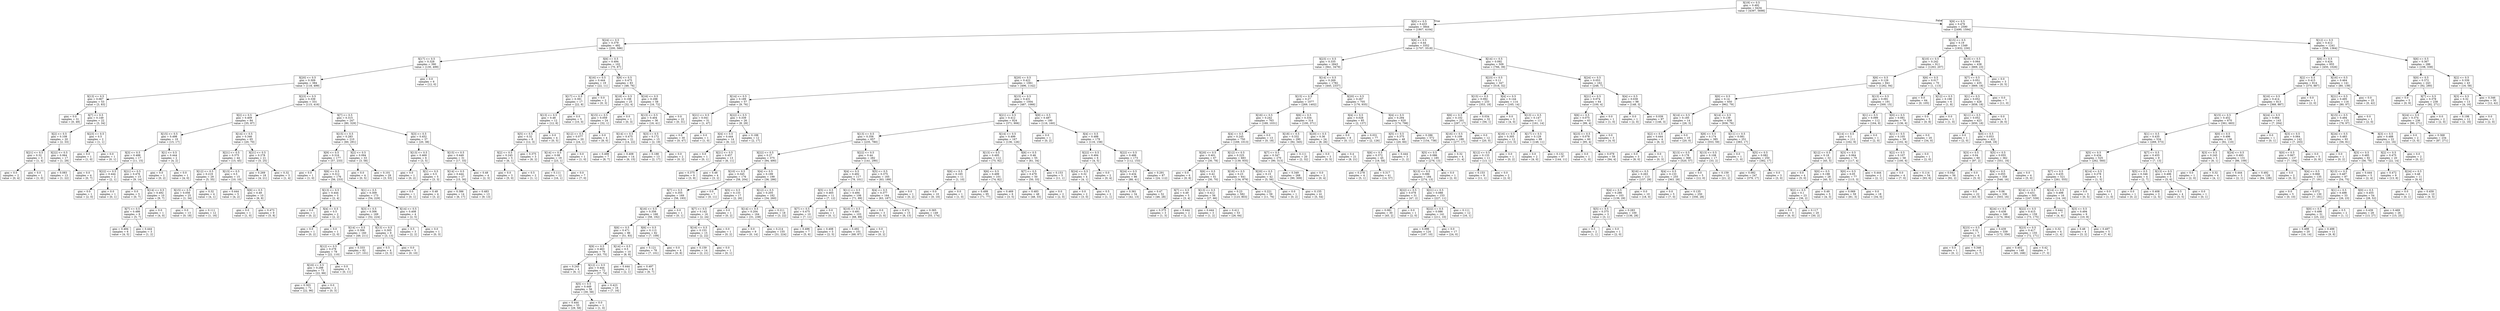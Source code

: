digraph Tree {
node [shape=box] ;
0 [label="X[19] <= 0.5\ngini = 0.492\nsamples = 6434\nvalue = [4397, 5698]"] ;
1 [label="X[0] <= 0.5\ngini = 0.433\nsamples = 3844\nvalue = [1907, 4104]"] ;
0 -> 1 [labeldistance=2.5, labelangle=45, headlabel="True"] ;
2 [label="X[24] <= 0.5\ngini = 0.379\nsamples = 492\nvalue = [200, 586]"] ;
1 -> 2 ;
3 [label="X[17] <= 0.5\ngini = 0.328\nsamples = 390\nvalue = [130, 499]"] ;
2 -> 3 ;
4 [label="X[20] <= 0.5\ngini = 0.309\nsamples = 384\nvalue = [118, 499]"] ;
3 -> 4 ;
5 [label="X[13] <= 0.5\ngini = 0.067\nsamples = 53\nvalue = [3, 83]"] ;
4 -> 5 ;
6 [label="gini = 0.0\nsamples = 31\nvalue = [0, 49]"] ;
5 -> 6 ;
7 [label="X[7] <= 0.5\ngini = 0.149\nsamples = 22\nvalue = [3, 34]"] ;
5 -> 7 ;
8 [label="X[2] <= 0.5\ngini = 0.108\nsamples = 20\nvalue = [2, 33]"] ;
7 -> 8 ;
9 [label="X[21] <= 0.5\ngini = 0.32\nsamples = 3\nvalue = [1, 4]"] ;
8 -> 9 ;
10 [label="gini = 0.0\nsamples = 2\nvalue = [0, 4]"] ;
9 -> 10 ;
11 [label="gini = 0.0\nsamples = 1\nvalue = [1, 0]"] ;
9 -> 11 ;
12 [label="X[22] <= 0.5\ngini = 0.064\nsamples = 17\nvalue = [1, 29]"] ;
8 -> 12 ;
13 [label="gini = 0.083\nsamples = 13\nvalue = [1, 22]"] ;
12 -> 13 ;
14 [label="gini = 0.0\nsamples = 4\nvalue = [0, 7]"] ;
12 -> 14 ;
15 [label="X[23] <= 0.5\ngini = 0.5\nsamples = 2\nvalue = [1, 1]"] ;
7 -> 15 ;
16 [label="gini = 0.0\nsamples = 1\nvalue = [1, 0]"] ;
15 -> 16 ;
17 [label="gini = 0.0\nsamples = 1\nvalue = [0, 1]"] ;
15 -> 17 ;
18 [label="X[23] <= 0.5\ngini = 0.339\nsamples = 331\nvalue = [115, 416]"] ;
4 -> 18 ;
19 [label="X[2] <= 0.5\ngini = 0.409\nsamples = 84\nvalue = [35, 87]"] ;
18 -> 19 ;
20 [label="X[15] <= 0.5\ngini = 0.498\nsamples = 19\nvalue = [15, 17]"] ;
19 -> 20 ;
21 [label="X[3] <= 0.5\ngini = 0.488\nsamples = 17\nvalue = [11, 15]"] ;
20 -> 21 ;
22 [label="X[22] <= 0.5\ngini = 0.444\nsamples = 2\nvalue = [2, 1]"] ;
21 -> 22 ;
23 [label="gini = 0.0\nsamples = 1\nvalue = [2, 0]"] ;
22 -> 23 ;
24 [label="gini = 0.0\nsamples = 1\nvalue = [0, 1]"] ;
22 -> 24 ;
25 [label="X[21] <= 0.5\ngini = 0.476\nsamples = 15\nvalue = [9, 14]"] ;
21 -> 25 ;
26 [label="gini = 0.0\nsamples = 5\nvalue = [0, 7]"] ;
25 -> 26 ;
27 [label="X[14] <= 0.5\ngini = 0.492\nsamples = 10\nvalue = [9, 7]"] ;
25 -> 27 ;
28 [label="X[7] <= 0.5\ngini = 0.486\nsamples = 9\nvalue = [5, 7]"] ;
27 -> 28 ;
29 [label="gini = 0.494\nsamples = 6\nvalue = [4, 5]"] ;
28 -> 29 ;
30 [label="gini = 0.444\nsamples = 3\nvalue = [1, 2]"] ;
28 -> 30 ;
31 [label="gini = 0.0\nsamples = 1\nvalue = [4, 0]"] ;
27 -> 31 ;
32 [label="X[1] <= 0.5\ngini = 0.444\nsamples = 2\nvalue = [4, 2]"] ;
20 -> 32 ;
33 [label="gini = 0.0\nsamples = 1\nvalue = [0, 2]"] ;
32 -> 33 ;
34 [label="gini = 0.0\nsamples = 1\nvalue = [4, 0]"] ;
32 -> 34 ;
35 [label="X[14] <= 0.5\ngini = 0.346\nsamples = 65\nvalue = [20, 70]"] ;
19 -> 35 ;
36 [label="X[21] <= 0.5\ngini = 0.375\nsamples = 44\nvalue = [15, 45]"] ;
35 -> 36 ;
37 [label="X[12] <= 0.5\ngini = 0.219\nsamples = 29\nvalue = [5, 35]"] ;
36 -> 37 ;
38 [label="X[15] <= 0.5\ngini = 0.056\nsamples = 25\nvalue = [1, 34]"] ;
37 -> 38 ;
39 [label="gini = 0.0\nsamples = 13\nvalue = [0, 18]"] ;
38 -> 39 ;
40 [label="gini = 0.111\nsamples = 12\nvalue = [1, 16]"] ;
38 -> 40 ;
41 [label="gini = 0.32\nsamples = 4\nvalue = [4, 1]"] ;
37 -> 41 ;
42 [label="X[13] <= 0.5\ngini = 0.5\nsamples = 15\nvalue = [10, 10]"] ;
36 -> 42 ;
43 [label="gini = 0.444\nsamples = 5\nvalue = [4, 2]"] ;
42 -> 43 ;
44 [label="X[6] <= 0.5\ngini = 0.49\nsamples = 10\nvalue = [6, 8]"] ;
42 -> 44 ;
45 [label="gini = 0.0\nsamples = 1\nvalue = [1, 0]"] ;
44 -> 45 ;
46 [label="gini = 0.473\nsamples = 9\nvalue = [5, 8]"] ;
44 -> 46 ;
47 [label="X[21] <= 0.5\ngini = 0.278\nsamples = 21\nvalue = [5, 25]"] ;
35 -> 47 ;
48 [label="gini = 0.269\nsamples = 18\nvalue = [4, 21]"] ;
47 -> 48 ;
49 [label="gini = 0.32\nsamples = 3\nvalue = [1, 4]"] ;
47 -> 49 ;
50 [label="X[7] <= 0.5\ngini = 0.315\nsamples = 247\nvalue = [80, 329]"] ;
18 -> 50 ;
51 [label="X[15] <= 0.5\ngini = 0.283\nsamples = 210\nvalue = [60, 291]"] ;
50 -> 51 ;
52 [label="X[9] <= 0.5\ngini = 0.316\nsamples = 177\nvalue = [57, 233]"] ;
51 -> 52 ;
53 [label="gini = 0.0\nsamples = 1\nvalue = [1, 0]"] ;
52 -> 53 ;
54 [label="X[6] <= 0.5\ngini = 0.312\nsamples = 176\nvalue = [56, 233]"] ;
52 -> 54 ;
55 [label="X[13] <= 0.5\ngini = 0.444\nsamples = 3\nvalue = [2, 4]"] ;
54 -> 55 ;
56 [label="gini = 0.0\nsamples = 1\nvalue = [0, 2]"] ;
55 -> 56 ;
57 [label="X[4] <= 0.5\ngini = 0.5\nsamples = 2\nvalue = [2, 2]"] ;
55 -> 57 ;
58 [label="gini = 0.0\nsamples = 1\nvalue = [0, 2]"] ;
57 -> 58 ;
59 [label="gini = 0.0\nsamples = 1\nvalue = [2, 0]"] ;
57 -> 59 ;
60 [label="X[1] <= 0.5\ngini = 0.309\nsamples = 173\nvalue = [54, 229]"] ;
54 -> 60 ;
61 [label="X[3] <= 0.5\ngini = 0.306\nsamples = 169\nvalue = [52, 224]"] ;
60 -> 61 ;
62 [label="X[14] <= 0.5\ngini = 0.306\nsamples = 160\nvalue = [49, 211]"] ;
61 -> 62 ;
63 [label="X[12] <= 0.5\ngini = 0.278\nsamples = 78\nvalue = [22, 110]"] ;
62 -> 63 ;
64 [label="X[16] <= 0.5\ngini = 0.298\nsamples = 73\nvalue = [22, 99]"] ;
63 -> 64 ;
65 [label="gini = 0.303\nsamples = 71\nvalue = [22, 96]"] ;
64 -> 65 ;
66 [label="gini = 0.0\nsamples = 2\nvalue = [0, 3]"] ;
64 -> 66 ;
67 [label="gini = 0.0\nsamples = 5\nvalue = [0, 11]"] ;
63 -> 67 ;
68 [label="gini = 0.333\nsamples = 82\nvalue = [27, 101]"] ;
62 -> 68 ;
69 [label="X[13] <= 0.5\ngini = 0.305\nsamples = 9\nvalue = [3, 13]"] ;
61 -> 69 ;
70 [label="gini = 0.5\nsamples = 4\nvalue = [3, 3]"] ;
69 -> 70 ;
71 [label="gini = 0.0\nsamples = 5\nvalue = [0, 10]"] ;
69 -> 71 ;
72 [label="X[14] <= 0.5\ngini = 0.408\nsamples = 4\nvalue = [2, 5]"] ;
60 -> 72 ;
73 [label="gini = 0.5\nsamples = 3\nvalue = [2, 2]"] ;
72 -> 73 ;
74 [label="gini = 0.0\nsamples = 1\nvalue = [0, 3]"] ;
72 -> 74 ;
75 [label="X[2] <= 0.5\ngini = 0.094\nsamples = 33\nvalue = [3, 58]"] ;
51 -> 75 ;
76 [label="gini = 0.0\nsamples = 4\nvalue = [0, 5]"] ;
75 -> 76 ;
77 [label="gini = 0.101\nsamples = 29\nvalue = [3, 53]"] ;
75 -> 77 ;
78 [label="X[3] <= 0.5\ngini = 0.452\nsamples = 37\nvalue = [20, 38]"] ;
50 -> 78 ;
79 [label="X[13] <= 0.5\ngini = 0.469\nsamples = 6\nvalue = [3, 5]"] ;
78 -> 79 ;
80 [label="gini = 0.0\nsamples = 1\nvalue = [0, 2]"] ;
79 -> 80 ;
81 [label="X[1] <= 0.5\ngini = 0.5\nsamples = 5\nvalue = [3, 3]"] ;
79 -> 81 ;
82 [label="gini = 0.0\nsamples = 1\nvalue = [0, 1]"] ;
81 -> 82 ;
83 [label="gini = 0.48\nsamples = 4\nvalue = [3, 2]"] ;
81 -> 83 ;
84 [label="X[15] <= 0.5\ngini = 0.449\nsamples = 31\nvalue = [17, 33]"] ;
78 -> 84 ;
85 [label="X[14] <= 0.5\ngini = 0.444\nsamples = 27\nvalue = [15, 30]"] ;
84 -> 85 ;
86 [label="gini = 0.386\nsamples = 14\nvalue = [6, 17]"] ;
85 -> 86 ;
87 [label="gini = 0.483\nsamples = 13\nvalue = [9, 13]"] ;
85 -> 87 ;
88 [label="gini = 0.48\nsamples = 4\nvalue = [2, 3]"] ;
84 -> 88 ;
89 [label="gini = 0.0\nsamples = 6\nvalue = [12, 0]"] ;
3 -> 89 ;
90 [label="X[6] <= 0.5\ngini = 0.494\nsamples = 102\nvalue = [70, 87]"] ;
2 -> 90 ;
91 [label="X[16] <= 0.5\ngini = 0.444\nsamples = 19\nvalue = [22, 11]"] ;
90 -> 91 ;
92 [label="X[17] <= 0.5\ngini = 0.391\nsamples = 17\nvalue = [22, 8]"] ;
91 -> 92 ;
93 [label="X[13] <= 0.5\ngini = 0.48\nsamples = 12\nvalue = [12, 8]"] ;
92 -> 93 ;
94 [label="X[5] <= 0.5\ngini = 0.32\nsamples = 8\nvalue = [12, 3]"] ;
93 -> 94 ;
95 [label="X[2] <= 0.5\ngini = 0.245\nsamples = 5\nvalue = [6, 1]"] ;
94 -> 95 ;
96 [label="gini = 0.0\nsamples = 3\nvalue = [5, 0]"] ;
95 -> 96 ;
97 [label="gini = 0.5\nsamples = 2\nvalue = [1, 1]"] ;
95 -> 97 ;
98 [label="gini = 0.375\nsamples = 3\nvalue = [6, 2]"] ;
94 -> 98 ;
99 [label="gini = 0.0\nsamples = 4\nvalue = [0, 5]"] ;
93 -> 99 ;
100 [label="gini = 0.0\nsamples = 5\nvalue = [10, 0]"] ;
92 -> 100 ;
101 [label="gini = 0.0\nsamples = 2\nvalue = [0, 3]"] ;
91 -> 101 ;
102 [label="X[9] <= 0.5\ngini = 0.475\nsamples = 83\nvalue = [48, 76]"] ;
90 -> 102 ;
103 [label="X[18] <= 0.5\ngini = 0.198\nsamples = 25\nvalue = [32, 4]"] ;
102 -> 103 ;
104 [label="X[15] <= 0.5\ngini = 0.059\nsamples = 24\nvalue = [32, 1]"] ;
103 -> 104 ;
105 [label="X[12] <= 0.5\ngini = 0.077\nsamples = 20\nvalue = [24, 1]"] ;
104 -> 105 ;
106 [label="X[14] <= 0.5\ngini = 0.08\nsamples = 19\nvalue = [23, 1]"] ;
105 -> 106 ;
107 [label="gini = 0.111\nsamples = 12\nvalue = [16, 1]"] ;
106 -> 107 ;
108 [label="gini = 0.0\nsamples = 7\nvalue = [7, 0]"] ;
106 -> 108 ;
109 [label="gini = 0.0\nsamples = 1\nvalue = [1, 0]"] ;
105 -> 109 ;
110 [label="gini = 0.0\nsamples = 4\nvalue = [8, 0]"] ;
104 -> 110 ;
111 [label="gini = 0.0\nsamples = 1\nvalue = [0, 3]"] ;
103 -> 111 ;
112 [label="X[16] <= 0.5\ngini = 0.298\nsamples = 58\nvalue = [16, 72]"] ;
102 -> 112 ;
113 [label="X[13] <= 0.5\ngini = 0.404\nsamples = 36\nvalue = [16, 41]"] ;
112 -> 113 ;
114 [label="X[14] <= 0.5\ngini = 0.475\nsamples = 21\nvalue = [14, 22]"] ;
113 -> 114 ;
115 [label="gini = 0.498\nsamples = 7\nvalue = [8, 7]"] ;
114 -> 115 ;
116 [label="gini = 0.408\nsamples = 14\nvalue = [6, 15]"] ;
114 -> 116 ;
117 [label="X[3] <= 0.5\ngini = 0.172\nsamples = 15\nvalue = [2, 19]"] ;
113 -> 117 ;
118 [label="gini = 0.188\nsamples = 13\nvalue = [2, 17]"] ;
117 -> 118 ;
119 [label="gini = 0.0\nsamples = 2\nvalue = [0, 2]"] ;
117 -> 119 ;
120 [label="gini = 0.0\nsamples = 22\nvalue = [0, 31]"] ;
112 -> 120 ;
121 [label="X[8] <= 0.5\ngini = 0.44\nsamples = 3352\nvalue = [1707, 3518]"] ;
1 -> 121 ;
122 [label="X[23] <= 0.5\ngini = 0.335\nsamples = 2843\nvalue = [941, 3479]"] ;
121 -> 122 ;
123 [label="X[20] <= 0.5\ngini = 0.422\nsamples = 1061\nvalue = [496, 1142]"] ;
122 -> 123 ;
124 [label="X[14] <= 0.5\ngini = 0.189\nsamples = 57\nvalue = [9, 76]"] ;
123 -> 124 ;
125 [label="X[21] <= 0.5\ngini = 0.041\nsamples = 31\nvalue = [1, 47]"] ;
124 -> 125 ;
126 [label="gini = 0.0\nsamples = 30\nvalue = [0, 47]"] ;
125 -> 126 ;
127 [label="gini = 0.0\nsamples = 1\nvalue = [1, 0]"] ;
125 -> 127 ;
128 [label="X[22] <= 0.5\ngini = 0.339\nsamples = 26\nvalue = [8, 29]"] ;
124 -> 128 ;
129 [label="X[4] <= 0.5\ngini = 0.444\nsamples = 14\nvalue = [6, 12]"] ;
128 -> 129 ;
130 [label="gini = 0.0\nsamples = 1\nvalue = [0, 1]"] ;
129 -> 130 ;
131 [label="X[21] <= 0.5\ngini = 0.457\nsamples = 13\nvalue = [6, 11]"] ;
129 -> 131 ;
132 [label="gini = 0.375\nsamples = 9\nvalue = [3, 9]"] ;
131 -> 132 ;
133 [label="gini = 0.48\nsamples = 4\nvalue = [3, 2]"] ;
131 -> 133 ;
134 [label="gini = 0.188\nsamples = 12\nvalue = [2, 17]"] ;
128 -> 134 ;
135 [label="X[15] <= 0.5\ngini = 0.431\nsamples = 1004\nvalue = [487, 1066]"] ;
123 -> 135 ;
136 [label="X[21] <= 0.5\ngini = 0.412\nsamples = 824\nvalue = [371, 906]"] ;
135 -> 136 ;
137 [label="X[13] <= 0.5\ngini = 0.356\nsamples = 657\nvalue = [235, 780]"] ;
136 -> 137 ;
138 [label="X[22] <= 0.5\ngini = 0.27\nsamples = 375\nvalue = [94, 490]"] ;
137 -> 138 ;
139 [label="X[10] <= 0.5\ngini = 0.345\nsamples = 176\nvalue = [58, 204]"] ;
138 -> 139 ;
140 [label="X[7] <= 0.5\ngini = 0.355\nsamples = 169\nvalue = [58, 193]"] ;
139 -> 140 ;
141 [label="X[16] <= 0.5\ngini = 0.356\nsamples = 168\nvalue = [58, 192]"] ;
140 -> 141 ;
142 [label="X[6] <= 0.5\ngini = 0.471\nsamples = 86\nvalue = [51, 83]"] ;
141 -> 142 ;
143 [label="X[9] <= 0.5\ngini = 0.463\nsamples = 76\nvalue = [43, 75]"] ;
142 -> 143 ;
144 [label="gini = 0.245\nsamples = 4\nvalue = [6, 1]"] ;
143 -> 144 ;
145 [label="X[12] <= 0.5\ngini = 0.444\nsamples = 72\nvalue = [37, 74]"] ;
143 -> 145 ;
146 [label="X[5] <= 0.5\ngini = 0.449\nsamples = 56\nvalue = [30, 58]"] ;
145 -> 146 ;
147 [label="gini = 0.444\nsamples = 55\nvalue = [29, 58]"] ;
146 -> 147 ;
148 [label="gini = 0.0\nsamples = 1\nvalue = [1, 0]"] ;
146 -> 148 ;
149 [label="gini = 0.423\nsamples = 16\nvalue = [7, 16]"] ;
145 -> 149 ;
150 [label="X[14] <= 0.5\ngini = 0.5\nsamples = 10\nvalue = [8, 8]"] ;
142 -> 150 ;
151 [label="gini = 0.444\nsamples = 2\nvalue = [2, 1]"] ;
150 -> 151 ;
152 [label="gini = 0.497\nsamples = 8\nvalue = [6, 7]"] ;
150 -> 152 ;
153 [label="X[6] <= 0.5\ngini = 0.113\nsamples = 82\nvalue = [7, 109]"] ;
141 -> 153 ;
154 [label="gini = 0.121\nsamples = 78\nvalue = [7, 101]"] ;
153 -> 154 ;
155 [label="gini = 0.0\nsamples = 4\nvalue = [0, 8]"] ;
153 -> 155 ;
156 [label="gini = 0.0\nsamples = 1\nvalue = [0, 1]"] ;
140 -> 156 ;
157 [label="gini = 0.0\nsamples = 7\nvalue = [0, 11]"] ;
139 -> 157 ;
158 [label="X[4] <= 0.5\ngini = 0.199\nsamples = 199\nvalue = [36, 286]"] ;
138 -> 158 ;
159 [label="X[5] <= 0.5\ngini = 0.133\nsamples = 17\nvalue = [2, 26]"] ;
158 -> 159 ;
160 [label="X[7] <= 0.5\ngini = 0.142\nsamples = 16\nvalue = [2, 24]"] ;
159 -> 160 ;
161 [label="X[16] <= 0.5\ngini = 0.153\nsamples = 15\nvalue = [2, 22]"] ;
160 -> 161 ;
162 [label="gini = 0.159\nsamples = 14\nvalue = [2, 21]"] ;
161 -> 162 ;
163 [label="gini = 0.0\nsamples = 1\nvalue = [0, 1]"] ;
161 -> 163 ;
164 [label="gini = 0.0\nsamples = 1\nvalue = [0, 2]"] ;
160 -> 164 ;
165 [label="gini = 0.0\nsamples = 1\nvalue = [0, 2]"] ;
159 -> 165 ;
166 [label="X[12] <= 0.5\ngini = 0.205\nsamples = 182\nvalue = [34, 260]"] ;
158 -> 166 ;
167 [label="X[14] <= 0.5\ngini = 0.204\nsamples = 164\nvalue = [31, 238]"] ;
166 -> 167 ;
168 [label="gini = 0.0\nsamples = 9\nvalue = [0, 14]"] ;
167 -> 168 ;
169 [label="gini = 0.214\nsamples = 155\nvalue = [31, 224]"] ;
167 -> 169 ;
170 [label="gini = 0.211\nsamples = 18\nvalue = [3, 22]"] ;
166 -> 170 ;
171 [label="X[22] <= 0.5\ngini = 0.44\nsamples = 282\nvalue = [141, 290]"] ;
137 -> 171 ;
172 [label="X[4] <= 0.5\ngini = 0.492\nsamples = 117\nvalue = [78, 101]"] ;
171 -> 172 ;
173 [label="X[5] <= 0.5\ngini = 0.465\nsamples = 11\nvalue = [7, 12]"] ;
172 -> 173 ;
174 [label="X[7] <= 0.5\ngini = 0.475\nsamples = 10\nvalue = [7, 11]"] ;
173 -> 174 ;
175 [label="gini = 0.496\nsamples = 7\nvalue = [5, 6]"] ;
174 -> 175 ;
176 [label="gini = 0.408\nsamples = 3\nvalue = [2, 5]"] ;
174 -> 176 ;
177 [label="gini = 0.0\nsamples = 1\nvalue = [0, 1]"] ;
173 -> 177 ;
178 [label="X[11] <= 0.5\ngini = 0.494\nsamples = 106\nvalue = [71, 89]"] ;
172 -> 178 ;
179 [label="X[10] <= 0.5\ngini = 0.491\nsamples = 103\nvalue = [68, 89]"] ;
178 -> 179 ;
180 [label="gini = 0.492\nsamples = 101\nvalue = [68, 87]"] ;
179 -> 180 ;
181 [label="gini = 0.0\nsamples = 2\nvalue = [0, 2]"] ;
179 -> 181 ;
182 [label="gini = 0.0\nsamples = 3\nvalue = [3, 0]"] ;
178 -> 182 ;
183 [label="X[5] <= 0.5\ngini = 0.375\nsamples = 165\nvalue = [63, 189]"] ;
171 -> 183 ;
184 [label="X[4] <= 0.5\ngini = 0.377\nsamples = 164\nvalue = [63, 187]"] ;
183 -> 184 ;
185 [label="gini = 0.472\nsamples = 15\nvalue = [8, 13]"] ;
184 -> 185 ;
186 [label="gini = 0.365\nsamples = 149\nvalue = [55, 174]"] ;
184 -> 186 ;
187 [label="gini = 0.0\nsamples = 1\nvalue = [0, 2]"] ;
183 -> 187 ;
188 [label="X[14] <= 0.5\ngini = 0.499\nsamples = 167\nvalue = [136, 126]"] ;
136 -> 188 ;
189 [label="X[13] <= 0.5\ngini = 0.495\nsamples = 112\nvalue = [75, 92]"] ;
188 -> 189 ;
190 [label="X[6] <= 0.5\ngini = 0.165\nsamples = 11\nvalue = [1, 10]"] ;
189 -> 190 ;
191 [label="gini = 0.0\nsamples = 10\nvalue = [0, 10]"] ;
190 -> 191 ;
192 [label="gini = 0.0\nsamples = 1\nvalue = [1, 0]"] ;
190 -> 192 ;
193 [label="X[6] <= 0.5\ngini = 0.499\nsamples = 101\nvalue = [74, 82]"] ;
189 -> 193 ;
194 [label="gini = 0.499\nsamples = 95\nvalue = [71, 77]"] ;
193 -> 194 ;
195 [label="gini = 0.469\nsamples = 6\nvalue = [3, 5]"] ;
193 -> 195 ;
196 [label="X[6] <= 0.5\ngini = 0.46\nsamples = 55\nvalue = [61, 34]"] ;
188 -> 196 ;
197 [label="X[7] <= 0.5\ngini = 0.479\nsamples = 50\nvalue = [50, 33]"] ;
196 -> 197 ;
198 [label="gini = 0.483\nsamples = 48\nvalue = [48, 33]"] ;
197 -> 198 ;
199 [label="gini = 0.0\nsamples = 2\nvalue = [2, 0]"] ;
197 -> 199 ;
200 [label="gini = 0.153\nsamples = 5\nvalue = [11, 1]"] ;
196 -> 200 ;
201 [label="X[9] <= 0.5\ngini = 0.487\nsamples = 180\nvalue = [116, 160]"] ;
135 -> 201 ;
202 [label="gini = 0.0\nsamples = 1\nvalue = [0, 2]"] ;
201 -> 202 ;
203 [label="X[4] <= 0.5\ngini = 0.488\nsamples = 179\nvalue = [116, 158]"] ;
201 -> 203 ;
204 [label="X[22] <= 0.5\ngini = 0.494\nsamples = 6\nvalue = [4, 5]"] ;
203 -> 204 ;
205 [label="X[24] <= 0.5\ngini = 0.32\nsamples = 4\nvalue = [4, 1]"] ;
204 -> 205 ;
206 [label="gini = 0.0\nsamples = 2\nvalue = [3, 0]"] ;
205 -> 206 ;
207 [label="gini = 0.5\nsamples = 2\nvalue = [1, 1]"] ;
205 -> 207 ;
208 [label="gini = 0.0\nsamples = 2\nvalue = [0, 4]"] ;
204 -> 208 ;
209 [label="X[22] <= 0.5\ngini = 0.488\nsamples = 173\nvalue = [112, 153]"] ;
203 -> 209 ;
210 [label="X[24] <= 0.5\ngini = 0.434\nsamples = 86\nvalue = [88, 41]"] ;
209 -> 210 ;
211 [label="gini = 0.361\nsamples = 34\nvalue = [42, 13]"] ;
210 -> 211 ;
212 [label="gini = 0.47\nsamples = 52\nvalue = [46, 28]"] ;
210 -> 212 ;
213 [label="gini = 0.291\nsamples = 87\nvalue = [24, 112]"] ;
209 -> 213 ;
214 [label="X[14] <= 0.5\ngini = 0.269\nsamples = 1782\nvalue = [445, 2337]"] ;
122 -> 214 ;
215 [label="X[15] <= 0.5\ngini = 0.27\nsamples = 1077\nvalue = [269, 1402]"] ;
214 -> 215 ;
216 [label="X[16] <= 0.5\ngini = 0.242\nsamples = 763\nvalue = [169, 1031]"] ;
215 -> 216 ;
217 [label="X[4] <= 0.5\ngini = 0.245\nsamples = 750\nvalue = [169, 1013]"] ;
216 -> 217 ;
218 [label="X[20] <= 0.5\ngini = 0.401\nsamples = 67\nvalue = [30, 78]"] ;
217 -> 218 ;
219 [label="gini = 0.0\nsamples = 6\nvalue = [0, 8]"] ;
218 -> 219 ;
220 [label="X[6] <= 0.5\ngini = 0.42\nsamples = 61\nvalue = [30, 70]"] ;
218 -> 220 ;
221 [label="X[7] <= 0.5\ngini = 0.49\nsamples = 5\nvalue = [3, 4]"] ;
220 -> 221 ;
222 [label="gini = 0.375\nsamples = 3\nvalue = [1, 3]"] ;
221 -> 222 ;
223 [label="gini = 0.444\nsamples = 2\nvalue = [2, 1]"] ;
221 -> 223 ;
224 [label="X[13] <= 0.5\ngini = 0.412\nsamples = 56\nvalue = [27, 66]"] ;
220 -> 224 ;
225 [label="gini = 0.444\nsamples = 3\nvalue = [1, 2]"] ;
224 -> 225 ;
226 [label="gini = 0.411\nsamples = 53\nvalue = [26, 64]"] ;
224 -> 226 ;
227 [label="X[12] <= 0.5\ngini = 0.225\nsamples = 683\nvalue = [139, 935]"] ;
217 -> 227 ;
228 [label="X[18] <= 0.5\ngini = 0.23\nsamples = 641\nvalue = [134, 879]"] ;
227 -> 228 ;
229 [label="gini = 0.23\nsamples = 582\nvalue = [123, 803]"] ;
228 -> 229 ;
230 [label="gini = 0.221\nsamples = 59\nvalue = [11, 76]"] ;
228 -> 230 ;
231 [label="X[20] <= 0.5\ngini = 0.15\nsamples = 42\nvalue = [5, 56]"] ;
227 -> 231 ;
232 [label="gini = 0.0\nsamples = 1\nvalue = [0, 2]"] ;
231 -> 232 ;
233 [label="gini = 0.155\nsamples = 41\nvalue = [5, 54]"] ;
231 -> 233 ;
234 [label="gini = 0.0\nsamples = 13\nvalue = [0, 18]"] ;
216 -> 234 ;
235 [label="X[6] <= 0.5\ngini = 0.334\nsamples = 314\nvalue = [100, 371]"] ;
215 -> 235 ;
236 [label="X[18] <= 0.5\ngini = 0.332\nsamples = 290\nvalue = [92, 345]"] ;
235 -> 236 ;
237 [label="X[7] <= 0.5\ngini = 0.347\nsamples = 270\nvalue = [90, 313]"] ;
236 -> 237 ;
238 [label="gini = 0.349\nsamples = 268\nvalue = [90, 309]"] ;
237 -> 238 ;
239 [label="gini = 0.0\nsamples = 2\nvalue = [0, 4]"] ;
237 -> 239 ;
240 [label="gini = 0.111\nsamples = 20\nvalue = [2, 32]"] ;
236 -> 240 ;
241 [label="X[20] <= 0.5\ngini = 0.36\nsamples = 24\nvalue = [8, 26]"] ;
235 -> 241 ;
242 [label="gini = 0.0\nsamples = 3\nvalue = [0, 5]"] ;
241 -> 242 ;
243 [label="gini = 0.4\nsamples = 21\nvalue = [8, 21]"] ;
241 -> 243 ;
244 [label="X[20] <= 0.5\ngini = 0.267\nsamples = 705\nvalue = [176, 935]"] ;
214 -> 244 ;
245 [label="X[4] <= 0.5\ngini = 0.028\nsamples = 85\nvalue = [2, 137]"] ;
244 -> 245 ;
246 [label="gini = 0.0\nsamples = 8\nvalue = [0, 11]"] ;
245 -> 246 ;
247 [label="gini = 0.031\nsamples = 77\nvalue = [2, 126]"] ;
245 -> 247 ;
248 [label="X[4] <= 0.5\ngini = 0.294\nsamples = 620\nvalue = [174, 798]"] ;
244 -> 248 ;
249 [label="X[5] <= 0.5\ngini = 0.375\nsamples = 48\nvalue = [20, 60]"] ;
248 -> 249 ;
250 [label="X[6] <= 0.5\ngini = 0.372\nsamples = 45\nvalue = [19, 58]"] ;
249 -> 250 ;
251 [label="gini = 0.278\nsamples = 4\nvalue = [5, 1]"] ;
250 -> 251 ;
252 [label="gini = 0.317\nsamples = 41\nvalue = [14, 57]"] ;
250 -> 252 ;
253 [label="gini = 0.444\nsamples = 3\nvalue = [1, 2]"] ;
249 -> 253 ;
254 [label="gini = 0.286\nsamples = 572\nvalue = [154, 738]"] ;
248 -> 254 ;
255 [label="X[14] <= 0.5\ngini = 0.092\nsamples = 509\nvalue = [766, 39]"] ;
121 -> 255 ;
256 [label="X[23] <= 0.5\ngini = 0.11\nsamples = 347\nvalue = [518, 32]"] ;
255 -> 256 ;
257 [label="X[15] <= 0.5\ngini = 0.092\nsamples = 233\nvalue = [353, 18]"] ;
256 -> 257 ;
258 [label="X[6] <= 0.5\ngini = 0.102\nsamples = 201\nvalue = [297, 17]"] ;
257 -> 258 ;
259 [label="X[16] <= 0.5\ngini = 0.109\nsamples = 189\nvalue = [277, 17]"] ;
258 -> 259 ;
260 [label="X[5] <= 0.5\ngini = 0.086\nsamples = 185\nvalue = [276, 13]"] ;
259 -> 260 ;
261 [label="X[13] <= 0.5\ngini = 0.086\nsamples = 184\nvalue = [274, 13]"] ;
260 -> 261 ;
262 [label="X[22] <= 0.5\ngini = 0.078\nsamples = 31\nvalue = [47, 2]"] ;
261 -> 262 ;
263 [label="gini = 0.081\nsamples = 30\nvalue = [45, 2]"] ;
262 -> 263 ;
264 [label="gini = 0.0\nsamples = 1\nvalue = [2, 0]"] ;
262 -> 264 ;
265 [label="X[21] <= 0.5\ngini = 0.088\nsamples = 153\nvalue = [227, 11]"] ;
261 -> 265 ;
266 [label="X[22] <= 0.5\ngini = 0.086\nsamples = 141\nvalue = [211, 10]"] ;
265 -> 266 ;
267 [label="gini = 0.096\nsamples = 124\nvalue = [187, 10]"] ;
266 -> 267 ;
268 [label="gini = 0.0\nsamples = 17\nvalue = [24, 0]"] ;
266 -> 268 ;
269 [label="gini = 0.111\nsamples = 12\nvalue = [16, 1]"] ;
265 -> 269 ;
270 [label="gini = 0.0\nsamples = 1\nvalue = [2, 0]"] ;
260 -> 270 ;
271 [label="gini = 0.32\nsamples = 4\nvalue = [1, 4]"] ;
259 -> 271 ;
272 [label="gini = 0.0\nsamples = 12\nvalue = [20, 0]"] ;
258 -> 272 ;
273 [label="gini = 0.034\nsamples = 32\nvalue = [56, 1]"] ;
257 -> 273 ;
274 [label="X[4] <= 0.5\ngini = 0.144\nsamples = 114\nvalue = [165, 14]"] ;
256 -> 274 ;
275 [label="gini = 0.0\nsamples = 3\nvalue = [4, 0]"] ;
274 -> 275 ;
276 [label="X[13] <= 0.5\ngini = 0.147\nsamples = 111\nvalue = [161, 14]"] ;
274 -> 276 ;
277 [label="X[16] <= 0.5\ngini = 0.305\nsamples = 12\nvalue = [13, 3]"] ;
276 -> 277 ;
278 [label="X[12] <= 0.5\ngini = 0.133\nsamples = 11\nvalue = [13, 1]"] ;
277 -> 278 ;
279 [label="gini = 0.153\nsamples = 9\nvalue = [11, 1]"] ;
278 -> 279 ;
280 [label="gini = 0.0\nsamples = 2\nvalue = [2, 0]"] ;
278 -> 280 ;
281 [label="gini = 0.0\nsamples = 1\nvalue = [0, 2]"] ;
277 -> 281 ;
282 [label="X[17] <= 0.5\ngini = 0.129\nsamples = 99\nvalue = [148, 11]"] ;
276 -> 282 ;
283 [label="gini = 0.0\nsamples = 2\nvalue = [4, 0]"] ;
282 -> 283 ;
284 [label="gini = 0.132\nsamples = 97\nvalue = [144, 11]"] ;
282 -> 284 ;
285 [label="X[24] <= 0.5\ngini = 0.053\nsamples = 162\nvalue = [248, 7]"] ;
255 -> 285 ;
286 [label="X[21] <= 0.5\ngini = 0.074\nsamples = 64\nvalue = [100, 4]"] ;
285 -> 286 ;
287 [label="X[6] <= 0.5\ngini = 0.075\nsamples = 63\nvalue = [99, 4]"] ;
286 -> 287 ;
288 [label="X[23] <= 0.5\ngini = 0.078\nsamples = 60\nvalue = [95, 4]"] ;
287 -> 288 ;
289 [label="gini = 0.0\nsamples = 1\nvalue = [1, 0]"] ;
288 -> 289 ;
290 [label="gini = 0.078\nsamples = 59\nvalue = [94, 4]"] ;
288 -> 290 ;
291 [label="gini = 0.0\nsamples = 3\nvalue = [4, 0]"] ;
287 -> 291 ;
292 [label="gini = 0.0\nsamples = 1\nvalue = [1, 0]"] ;
286 -> 292 ;
293 [label="X[4] <= 0.5\ngini = 0.039\nsamples = 98\nvalue = [148, 3]"] ;
285 -> 293 ;
294 [label="gini = 0.0\nsamples = 1\nvalue = [2, 0]"] ;
293 -> 294 ;
295 [label="gini = 0.039\nsamples = 97\nvalue = [146, 3]"] ;
293 -> 295 ;
296 [label="X[9] <= 0.5\ngini = 0.476\nsamples = 2590\nvalue = [2490, 1594]"] ;
0 -> 296 [labeldistance=2.5, labelangle=-45, headlabel="False"] ;
297 [label="X[15] <= 0.5\ngini = 0.19\nsamples = 1349\nvalue = [1932, 230]"] ;
296 -> 297 ;
298 [label="X[10] <= 0.5\ngini = 0.242\nsamples = 911\nvalue = [1263, 207]"] ;
297 -> 298 ;
299 [label="X[6] <= 0.5\ngini = 0.129\nsamples = 841\nvalue = [1262, 94]"] ;
298 -> 299 ;
300 [label="X[0] <= 0.5\ngini = 0.14\nsamples = 650\nvalue = [962, 79]"] ;
299 -> 300 ;
301 [label="X[14] <= 0.5\ngini = 0.185\nsamples = 14\nvalue = [26, 3]"] ;
300 -> 301 ;
302 [label="X[2] <= 0.5\ngini = 0.444\nsamples = 4\nvalue = [6, 3]"] ;
301 -> 302 ;
303 [label="gini = 0.0\nsamples = 3\nvalue = [6, 0]"] ;
302 -> 303 ;
304 [label="gini = 0.0\nsamples = 1\nvalue = [0, 3]"] ;
302 -> 304 ;
305 [label="gini = 0.0\nsamples = 10\nvalue = [20, 0]"] ;
301 -> 305 ;
306 [label="X[14] <= 0.5\ngini = 0.139\nsamples = 636\nvalue = [936, 76]"] ;
300 -> 306 ;
307 [label="X[8] <= 0.5\ngini = 0.174\nsamples = 385\nvalue = [553, 59]"] ;
306 -> 307 ;
308 [label="X[13] <= 0.5\ngini = 0.178\nsamples = 368\nvalue = [520, 57]"] ;
307 -> 308 ;
309 [label="X[16] <= 0.5\ngini = 0.263\nsamples = 113\nvalue = [157, 29]"] ;
308 -> 309 ;
310 [label="X[4] <= 0.5\ngini = 0.286\nsamples = 103\nvalue = [139, 29]"] ;
309 -> 310 ;
311 [label="X[5] <= 0.5\ngini = 0.375\nsamples = 3\nvalue = [3, 1]"] ;
310 -> 311 ;
312 [label="gini = 0.5\nsamples = 2\nvalue = [1, 1]"] ;
311 -> 312 ;
313 [label="gini = 0.0\nsamples = 1\nvalue = [2, 0]"] ;
311 -> 313 ;
314 [label="gini = 0.283\nsamples = 100\nvalue = [136, 28]"] ;
310 -> 314 ;
315 [label="gini = 0.0\nsamples = 10\nvalue = [18, 0]"] ;
309 -> 315 ;
316 [label="X[4] <= 0.5\ngini = 0.133\nsamples = 255\nvalue = [363, 28]"] ;
308 -> 316 ;
317 [label="gini = 0.0\nsamples = 5\nvalue = [7, 0]"] ;
316 -> 317 ;
318 [label="gini = 0.135\nsamples = 250\nvalue = [356, 28]"] ;
316 -> 318 ;
319 [label="X[13] <= 0.5\ngini = 0.108\nsamples = 17\nvalue = [33, 2]"] ;
307 -> 319 ;
320 [label="gini = 0.0\nsamples = 5\nvalue = [12, 0]"] ;
319 -> 320 ;
321 [label="gini = 0.159\nsamples = 12\nvalue = [21, 2]"] ;
319 -> 321 ;
322 [label="X[11] <= 0.5\ngini = 0.081\nsamples = 251\nvalue = [383, 17]"] ;
306 -> 322 ;
323 [label="gini = 0.0\nsamples = 1\nvalue = [1, 0]"] ;
322 -> 323 ;
324 [label="X[5] <= 0.5\ngini = 0.082\nsamples = 250\nvalue = [382, 17]"] ;
322 -> 324 ;
325 [label="gini = 0.082\nsamples = 247\nvalue = [379, 17]"] ;
324 -> 325 ;
326 [label="gini = 0.0\nsamples = 3\nvalue = [3, 0]"] ;
324 -> 326 ;
327 [label="X[13] <= 0.5\ngini = 0.091\nsamples = 191\nvalue = [300, 15]"] ;
299 -> 327 ;
328 [label="X[1] <= 0.5\ngini = 0.099\nsamples = 112\nvalue = [164, 9]"] ;
327 -> 328 ;
329 [label="X[14] <= 0.5\ngini = 0.1\nsamples = 111\nvalue = [162, 9]"] ;
328 -> 329 ;
330 [label="X[12] <= 0.5\ngini = 0.18\nsamples = 32\nvalue = [45, 5]"] ;
329 -> 330 ;
331 [label="gini = 0.0\nsamples = 4\nvalue = [5, 0]"] ;
330 -> 331 ;
332 [label="X[0] <= 0.5\ngini = 0.198\nsamples = 28\nvalue = [40, 5]"] ;
330 -> 332 ;
333 [label="X[2] <= 0.5\ngini = 0.1\nsamples = 23\nvalue = [36, 2]"] ;
332 -> 333 ;
334 [label="gini = 0.0\nsamples = 3\nvalue = [6, 0]"] ;
333 -> 334 ;
335 [label="gini = 0.117\nsamples = 20\nvalue = [30, 2]"] ;
333 -> 335 ;
336 [label="gini = 0.49\nsamples = 5\nvalue = [4, 3]"] ;
332 -> 336 ;
337 [label="X[3] <= 0.5\ngini = 0.064\nsamples = 79\nvalue = [117, 4]"] ;
329 -> 337 ;
338 [label="X[0] <= 0.5\ngini = 0.05\nsamples = 77\nvalue = [115, 3]"] ;
337 -> 338 ;
339 [label="gini = 0.069\nsamples = 59\nvalue = [81, 3]"] ;
338 -> 339 ;
340 [label="gini = 0.0\nsamples = 18\nvalue = [34, 0]"] ;
338 -> 340 ;
341 [label="gini = 0.444\nsamples = 2\nvalue = [2, 1]"] ;
337 -> 341 ;
342 [label="gini = 0.0\nsamples = 1\nvalue = [2, 0]"] ;
328 -> 342 ;
343 [label="X[0] <= 0.5\ngini = 0.081\nsamples = 79\nvalue = [136, 6]"] ;
327 -> 343 ;
344 [label="X[1] <= 0.5\ngini = 0.105\nsamples = 59\nvalue = [102, 6]"] ;
343 -> 344 ;
345 [label="X[2] <= 0.5\ngini = 0.107\nsamples = 58\nvalue = [100, 6]"] ;
344 -> 345 ;
346 [label="gini = 0.0\nsamples = 4\nvalue = [7, 0]"] ;
345 -> 346 ;
347 [label="gini = 0.114\nsamples = 54\nvalue = [93, 6]"] ;
345 -> 347 ;
348 [label="gini = 0.0\nsamples = 1\nvalue = [2, 0]"] ;
344 -> 348 ;
349 [label="gini = 0.0\nsamples = 20\nvalue = [34, 0]"] ;
343 -> 349 ;
350 [label="X[6] <= 0.5\ngini = 0.017\nsamples = 70\nvalue = [1, 113]"] ;
298 -> 350 ;
351 [label="gini = 0.0\nsamples = 64\nvalue = [0, 105]"] ;
350 -> 351 ;
352 [label="X[12] <= 0.5\ngini = 0.198\nsamples = 6\nvalue = [1, 8]"] ;
350 -> 352 ;
353 [label="gini = 0.0\nsamples = 5\nvalue = [0, 8]"] ;
352 -> 353 ;
354 [label="gini = 0.0\nsamples = 1\nvalue = [1, 0]"] ;
352 -> 354 ;
355 [label="X[10] <= 0.5\ngini = 0.064\nsamples = 438\nvalue = [669, 23]"] ;
297 -> 355 ;
356 [label="X[7] <= 0.5\ngini = 0.051\nsamples = 435\nvalue = [669, 18]"] ;
355 -> 356 ;
357 [label="X[1] <= 0.5\ngini = 0.052\nsamples = 428\nvalue = [658, 18]"] ;
356 -> 357 ;
358 [label="X[11] <= 0.5\ngini = 0.052\nsamples = 423\nvalue = [650, 18]"] ;
357 -> 358 ;
359 [label="gini = 0.0\nsamples = 1\nvalue = [2, 0]"] ;
358 -> 359 ;
360 [label="X[0] <= 0.5\ngini = 0.053\nsamples = 422\nvalue = [648, 18]"] ;
358 -> 360 ;
361 [label="X[3] <= 0.5\ngini = 0.04\nsamples = 60\nvalue = [97, 2]"] ;
360 -> 361 ;
362 [label="gini = 0.042\nsamples = 56\nvalue = [92, 2]"] ;
361 -> 362 ;
363 [label="gini = 0.0\nsamples = 4\nvalue = [5, 0]"] ;
361 -> 363 ;
364 [label="X[5] <= 0.5\ngini = 0.055\nsamples = 362\nvalue = [551, 16]"] ;
360 -> 364 ;
365 [label="X[4] <= 0.5\ngini = 0.055\nsamples = 358\nvalue = [546, 16]"] ;
364 -> 365 ;
366 [label="gini = 0.0\nsamples = 22\nvalue = [43, 0]"] ;
365 -> 366 ;
367 [label="gini = 0.06\nsamples = 336\nvalue = [503, 16]"] ;
365 -> 367 ;
368 [label="gini = 0.0\nsamples = 4\nvalue = [5, 0]"] ;
364 -> 368 ;
369 [label="gini = 0.0\nsamples = 5\nvalue = [8, 0]"] ;
357 -> 369 ;
370 [label="gini = 0.0\nsamples = 7\nvalue = [11, 0]"] ;
356 -> 370 ;
371 [label="gini = 0.0\nsamples = 3\nvalue = [0, 5]"] ;
355 -> 371 ;
372 [label="X[12] <= 0.5\ngini = 0.412\nsamples = 1241\nvalue = [558, 1364]"] ;
296 -> 372 ;
373 [label="X[6] <= 0.5\ngini = 0.424\nsamples = 955\nvalue = [450, 1026]"] ;
372 -> 373 ;
374 [label="X[2] <= 0.5\ngini = 0.415\nsamples = 814\nvalue = [370, 887]"] ;
373 -> 374 ;
375 [label="X[16] <= 0.5\ngini = 0.414\nsamples = 813\nvalue = [368, 887]"] ;
374 -> 375 ;
376 [label="X[15] <= 0.5\ngini = 0.452\nsamples = 670\nvalue = [361, 683]"] ;
375 -> 376 ;
377 [label="X[1] <= 0.5\ngini = 0.435\nsamples = 534\nvalue = [269, 573]"] ;
376 -> 377 ;
378 [label="X[5] <= 0.5\ngini = 0.434\nsamples = 525\nvalue = [262, 560]"] ;
377 -> 378 ;
379 [label="X[7] <= 0.5\ngini = 0.435\nsamples = 521\nvalue = [261, 555]"] ;
378 -> 379 ;
380 [label="X[14] <= 0.5\ngini = 0.431\nsamples = 505\nvalue = [247, 539]"] ;
379 -> 380 ;
381 [label="X[24] <= 0.5\ngini = 0.438\nsamples = 346\nvalue = [174, 364]"] ;
380 -> 381 ;
382 [label="X[23] <= 0.5\ngini = 0.32\nsamples = 7\nvalue = [2, 8]"] ;
381 -> 382 ;
383 [label="gini = 0.0\nsamples = 1\nvalue = [0, 1]"] ;
382 -> 383 ;
384 [label="gini = 0.346\nsamples = 6\nvalue = [2, 7]"] ;
382 -> 384 ;
385 [label="gini = 0.439\nsamples = 339\nvalue = [172, 356]"] ;
381 -> 385 ;
386 [label="X[22] <= 0.5\ngini = 0.415\nsamples = 159\nvalue = [73, 175]"] ;
380 -> 386 ;
387 [label="X[23] <= 0.5\ngini = 0.417\nsamples = 155\nvalue = [72, 171]"] ;
386 -> 387 ;
388 [label="gini = 0.402\nsamples = 148\nvalue = [65, 168]"] ;
387 -> 388 ;
389 [label="gini = 0.42\nsamples = 7\nvalue = [7, 3]"] ;
387 -> 389 ;
390 [label="gini = 0.32\nsamples = 4\nvalue = [1, 4]"] ;
386 -> 390 ;
391 [label="X[14] <= 0.5\ngini = 0.498\nsamples = 16\nvalue = [14, 16]"] ;
379 -> 391 ;
392 [label="gini = 0.444\nsamples = 7\nvalue = [4, 8]"] ;
391 -> 392 ;
393 [label="X[3] <= 0.5\ngini = 0.494\nsamples = 9\nvalue = [10, 8]"] ;
391 -> 393 ;
394 [label="gini = 0.48\nsamples = 4\nvalue = [3, 2]"] ;
393 -> 394 ;
395 [label="gini = 0.497\nsamples = 5\nvalue = [7, 6]"] ;
393 -> 395 ;
396 [label="X[14] <= 0.5\ngini = 0.278\nsamples = 4\nvalue = [1, 5]"] ;
378 -> 396 ;
397 [label="gini = 0.0\nsamples = 3\nvalue = [0, 5]"] ;
396 -> 397 ;
398 [label="gini = 0.0\nsamples = 1\nvalue = [1, 0]"] ;
396 -> 398 ;
399 [label="X[7] <= 0.5\ngini = 0.455\nsamples = 9\nvalue = [7, 13]"] ;
377 -> 399 ;
400 [label="X[5] <= 0.5\ngini = 0.346\nsamples = 4\nvalue = [2, 7]"] ;
399 -> 400 ;
401 [label="gini = 0.0\nsamples = 1\nvalue = [0, 2]"] ;
400 -> 401 ;
402 [label="gini = 0.408\nsamples = 3\nvalue = [2, 5]"] ;
400 -> 402 ;
403 [label="X[13] <= 0.5\ngini = 0.496\nsamples = 5\nvalue = [5, 6]"] ;
399 -> 403 ;
404 [label="gini = 0.5\nsamples = 4\nvalue = [5, 5]"] ;
403 -> 404 ;
405 [label="gini = 0.0\nsamples = 1\nvalue = [0, 1]"] ;
403 -> 405 ;
406 [label="X[0] <= 0.5\ngini = 0.496\nsamples = 136\nvalue = [92, 110]"] ;
376 -> 406 ;
407 [label="X[3] <= 0.5\ngini = 0.245\nsamples = 5\nvalue = [6, 1]"] ;
406 -> 407 ;
408 [label="gini = 0.0\nsamples = 1\nvalue = [2, 0]"] ;
407 -> 408 ;
409 [label="gini = 0.32\nsamples = 4\nvalue = [4, 1]"] ;
407 -> 409 ;
410 [label="X[24] <= 0.5\ngini = 0.493\nsamples = 131\nvalue = [86, 109]"] ;
406 -> 410 ;
411 [label="gini = 0.444\nsamples = 3\nvalue = [2, 1]"] ;
410 -> 411 ;
412 [label="gini = 0.492\nsamples = 128\nvalue = [84, 108]"] ;
410 -> 412 ;
413 [label="X[24] <= 0.5\ngini = 0.064\nsamples = 143\nvalue = [7, 204]"] ;
375 -> 413 ;
414 [label="gini = 0.0\nsamples = 1\nvalue = [0, 1]"] ;
413 -> 414 ;
415 [label="X[3] <= 0.5\ngini = 0.064\nsamples = 142\nvalue = [7, 203]"] ;
413 -> 415 ;
416 [label="X[0] <= 0.5\ngini = 0.067\nsamples = 137\nvalue = [7, 194]"] ;
415 -> 416 ;
417 [label="gini = 0.0\nsamples = 2\nvalue = [0, 3]"] ;
416 -> 417 ;
418 [label="X[4] <= 0.5\ngini = 0.068\nsamples = 135\nvalue = [7, 191]"] ;
416 -> 418 ;
419 [label="gini = 0.0\nsamples = 5\nvalue = [0, 10]"] ;
418 -> 419 ;
420 [label="gini = 0.072\nsamples = 130\nvalue = [7, 181]"] ;
418 -> 420 ;
421 [label="gini = 0.0\nsamples = 5\nvalue = [0, 9]"] ;
415 -> 421 ;
422 [label="gini = 0.0\nsamples = 1\nvalue = [2, 0]"] ;
374 -> 422 ;
423 [label="X[16] <= 0.5\ngini = 0.464\nsamples = 141\nvalue = [80, 139]"] ;
373 -> 423 ;
424 [label="X[21] <= 0.5\ngini = 0.495\nsamples = 116\nvalue = [80, 97]"] ;
423 -> 424 ;
425 [label="X[15] <= 0.5\ngini = 0.494\nsamples = 115\nvalue = [78, 97]"] ;
424 -> 425 ;
426 [label="X[24] <= 0.5\ngini = 0.483\nsamples = 93\nvalue = [56, 81]"] ;
425 -> 426 ;
427 [label="gini = 0.0\nsamples = 1\nvalue = [0, 2]"] ;
426 -> 427 ;
428 [label="X[3] <= 0.5\ngini = 0.485\nsamples = 92\nvalue = [56, 79]"] ;
426 -> 428 ;
429 [label="X[13] <= 0.5\ngini = 0.487\nsamples = 87\nvalue = [54, 75]"] ;
428 -> 429 ;
430 [label="X[1] <= 0.5\ngini = 0.498\nsamples = 33\nvalue = [26, 23]"] ;
429 -> 430 ;
431 [label="X[0] <= 0.5\ngini = 0.498\nsamples = 31\nvalue = [25, 22]"] ;
430 -> 431 ;
432 [label="gini = 0.498\nsamples = 20\nvalue = [16, 14]"] ;
431 -> 432 ;
433 [label="gini = 0.498\nsamples = 11\nvalue = [9, 8]"] ;
431 -> 433 ;
434 [label="gini = 0.5\nsamples = 2\nvalue = [1, 1]"] ;
430 -> 434 ;
435 [label="X[0] <= 0.5\ngini = 0.455\nsamples = 54\nvalue = [28, 52]"] ;
429 -> 435 ;
436 [label="gini = 0.439\nsamples = 28\nvalue = [13, 27]"] ;
435 -> 436 ;
437 [label="gini = 0.469\nsamples = 26\nvalue = [15, 25]"] ;
435 -> 437 ;
438 [label="gini = 0.444\nsamples = 5\nvalue = [2, 4]"] ;
428 -> 438 ;
439 [label="X[3] <= 0.5\ngini = 0.488\nsamples = 22\nvalue = [22, 16]"] ;
425 -> 439 ;
440 [label="X[2] <= 0.5\ngini = 0.475\nsamples = 20\nvalue = [22, 14]"] ;
439 -> 440 ;
441 [label="gini = 0.472\nsamples = 9\nvalue = [13, 8]"] ;
440 -> 441 ;
442 [label="X[24] <= 0.5\ngini = 0.48\nsamples = 11\nvalue = [9, 6]"] ;
440 -> 442 ;
443 [label="gini = 0.0\nsamples = 1\nvalue = [0, 1]"] ;
442 -> 443 ;
444 [label="gini = 0.459\nsamples = 10\nvalue = [9, 5]"] ;
442 -> 444 ;
445 [label="gini = 0.0\nsamples = 2\nvalue = [0, 2]"] ;
439 -> 445 ;
446 [label="gini = 0.0\nsamples = 1\nvalue = [2, 0]"] ;
424 -> 446 ;
447 [label="gini = 0.0\nsamples = 25\nvalue = [0, 42]"] ;
423 -> 447 ;
448 [label="X[6] <= 0.5\ngini = 0.367\nsamples = 286\nvalue = [108, 338]"] ;
372 -> 448 ;
449 [label="X[0] <= 0.5\ngini = 0.372\nsamples = 243\nvalue = [92, 280]"] ;
448 -> 449 ;
450 [label="gini = 0.0\nsamples = 5\nvalue = [0, 9]"] ;
449 -> 450 ;
451 [label="X[7] <= 0.5\ngini = 0.378\nsamples = 238\nvalue = [92, 271]"] ;
449 -> 451 ;
452 [label="X[24] <= 0.5\ngini = 0.374\nsamples = 236\nvalue = [90, 271]"] ;
451 -> 452 ;
453 [label="gini = 0.0\nsamples = 2\nvalue = [3, 0]"] ;
452 -> 453 ;
454 [label="gini = 0.368\nsamples = 234\nvalue = [87, 271]"] ;
452 -> 454 ;
455 [label="gini = 0.0\nsamples = 2\nvalue = [2, 0]"] ;
451 -> 455 ;
456 [label="X[2] <= 0.5\ngini = 0.339\nsamples = 43\nvalue = [16, 58]"] ;
448 -> 456 ;
457 [label="X[3] <= 0.5\ngini = 0.32\nsamples = 13\nvalue = [4, 16]"] ;
456 -> 457 ;
458 [label="gini = 0.198\nsamples = 12\nvalue = [2, 16]"] ;
457 -> 458 ;
459 [label="gini = 0.0\nsamples = 1\nvalue = [2, 0]"] ;
457 -> 459 ;
460 [label="gini = 0.346\nsamples = 30\nvalue = [12, 42]"] ;
456 -> 460 ;
}